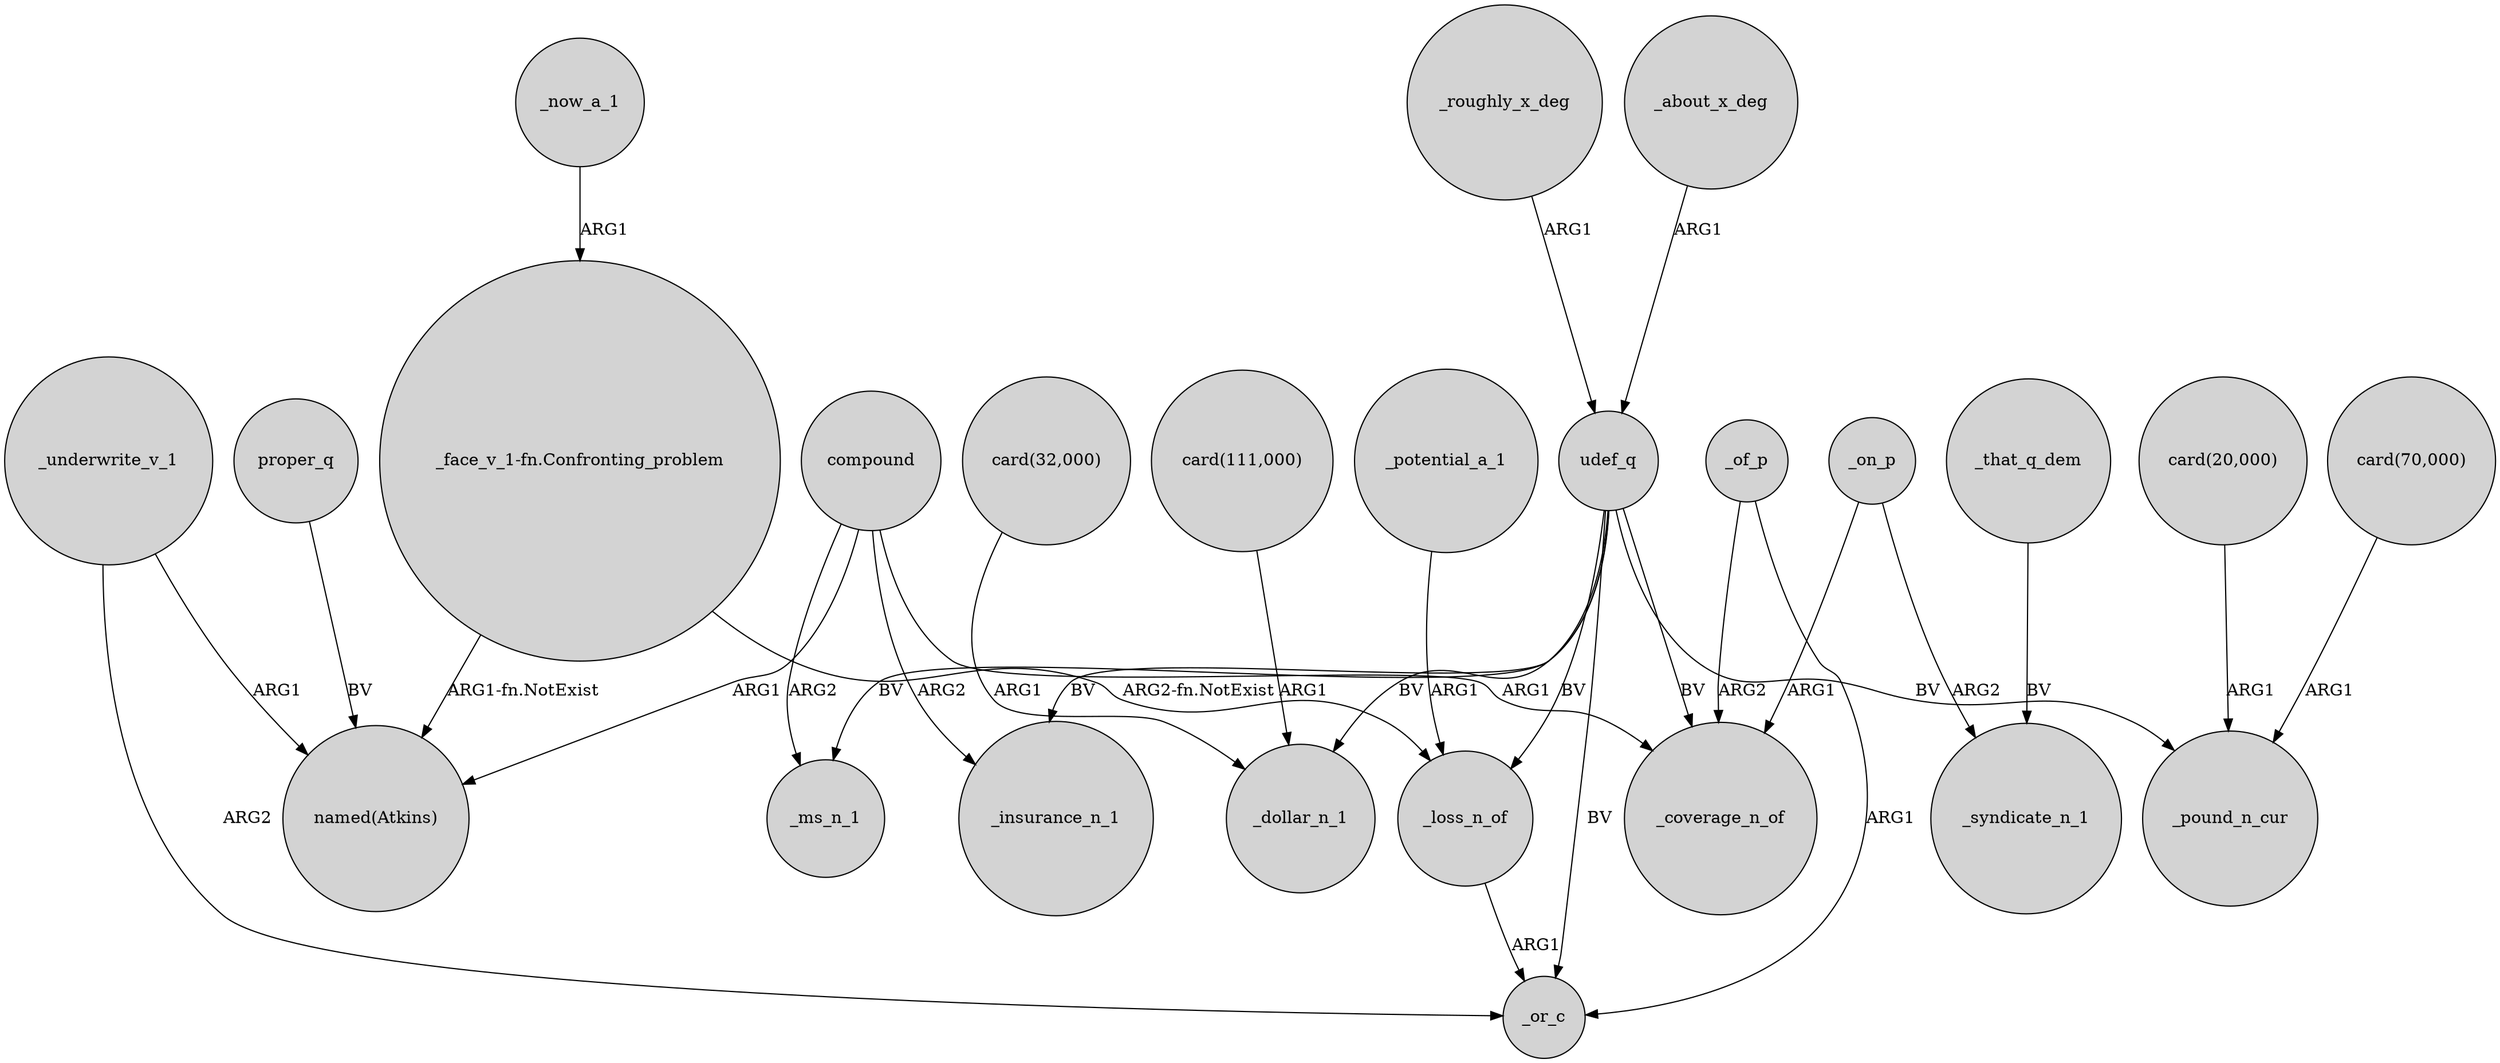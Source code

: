 digraph {
	node [shape=circle style=filled]
	"_face_v_1-fn.Confronting_problem" -> "named(Atkins)" [label="ARG1-fn.NotExist"]
	compound -> _insurance_n_1 [label=ARG2]
	compound -> "named(Atkins)" [label=ARG1]
	udef_q -> _insurance_n_1 [label=BV]
	"card(111,000)" -> _dollar_n_1 [label=ARG1]
	udef_q -> _coverage_n_of [label=BV]
	"_face_v_1-fn.Confronting_problem" -> _loss_n_of [label="ARG2-fn.NotExist"]
	udef_q -> _pound_n_cur [label=BV]
	udef_q -> _or_c [label=BV]
	_about_x_deg -> udef_q [label=ARG1]
	compound -> _ms_n_1 [label=ARG2]
	_that_q_dem -> _syndicate_n_1 [label=BV]
	_loss_n_of -> _or_c [label=ARG1]
	_of_p -> _or_c [label=ARG1]
	compound -> _coverage_n_of [label=ARG1]
	udef_q -> _ms_n_1 [label=BV]
	_on_p -> _syndicate_n_1 [label=ARG2]
	_on_p -> _coverage_n_of [label=ARG1]
	proper_q -> "named(Atkins)" [label=BV]
	_potential_a_1 -> _loss_n_of [label=ARG1]
	"card(70,000)" -> _pound_n_cur [label=ARG1]
	"card(32,000)" -> _dollar_n_1 [label=ARG1]
	"card(20,000)" -> _pound_n_cur [label=ARG1]
	_underwrite_v_1 -> "named(Atkins)" [label=ARG1]
	_of_p -> _coverage_n_of [label=ARG2]
	_roughly_x_deg -> udef_q [label=ARG1]
	_underwrite_v_1 -> _or_c [label=ARG2]
	udef_q -> _dollar_n_1 [label=BV]
	udef_q -> _loss_n_of [label=BV]
	_now_a_1 -> "_face_v_1-fn.Confronting_problem" [label=ARG1]
}
